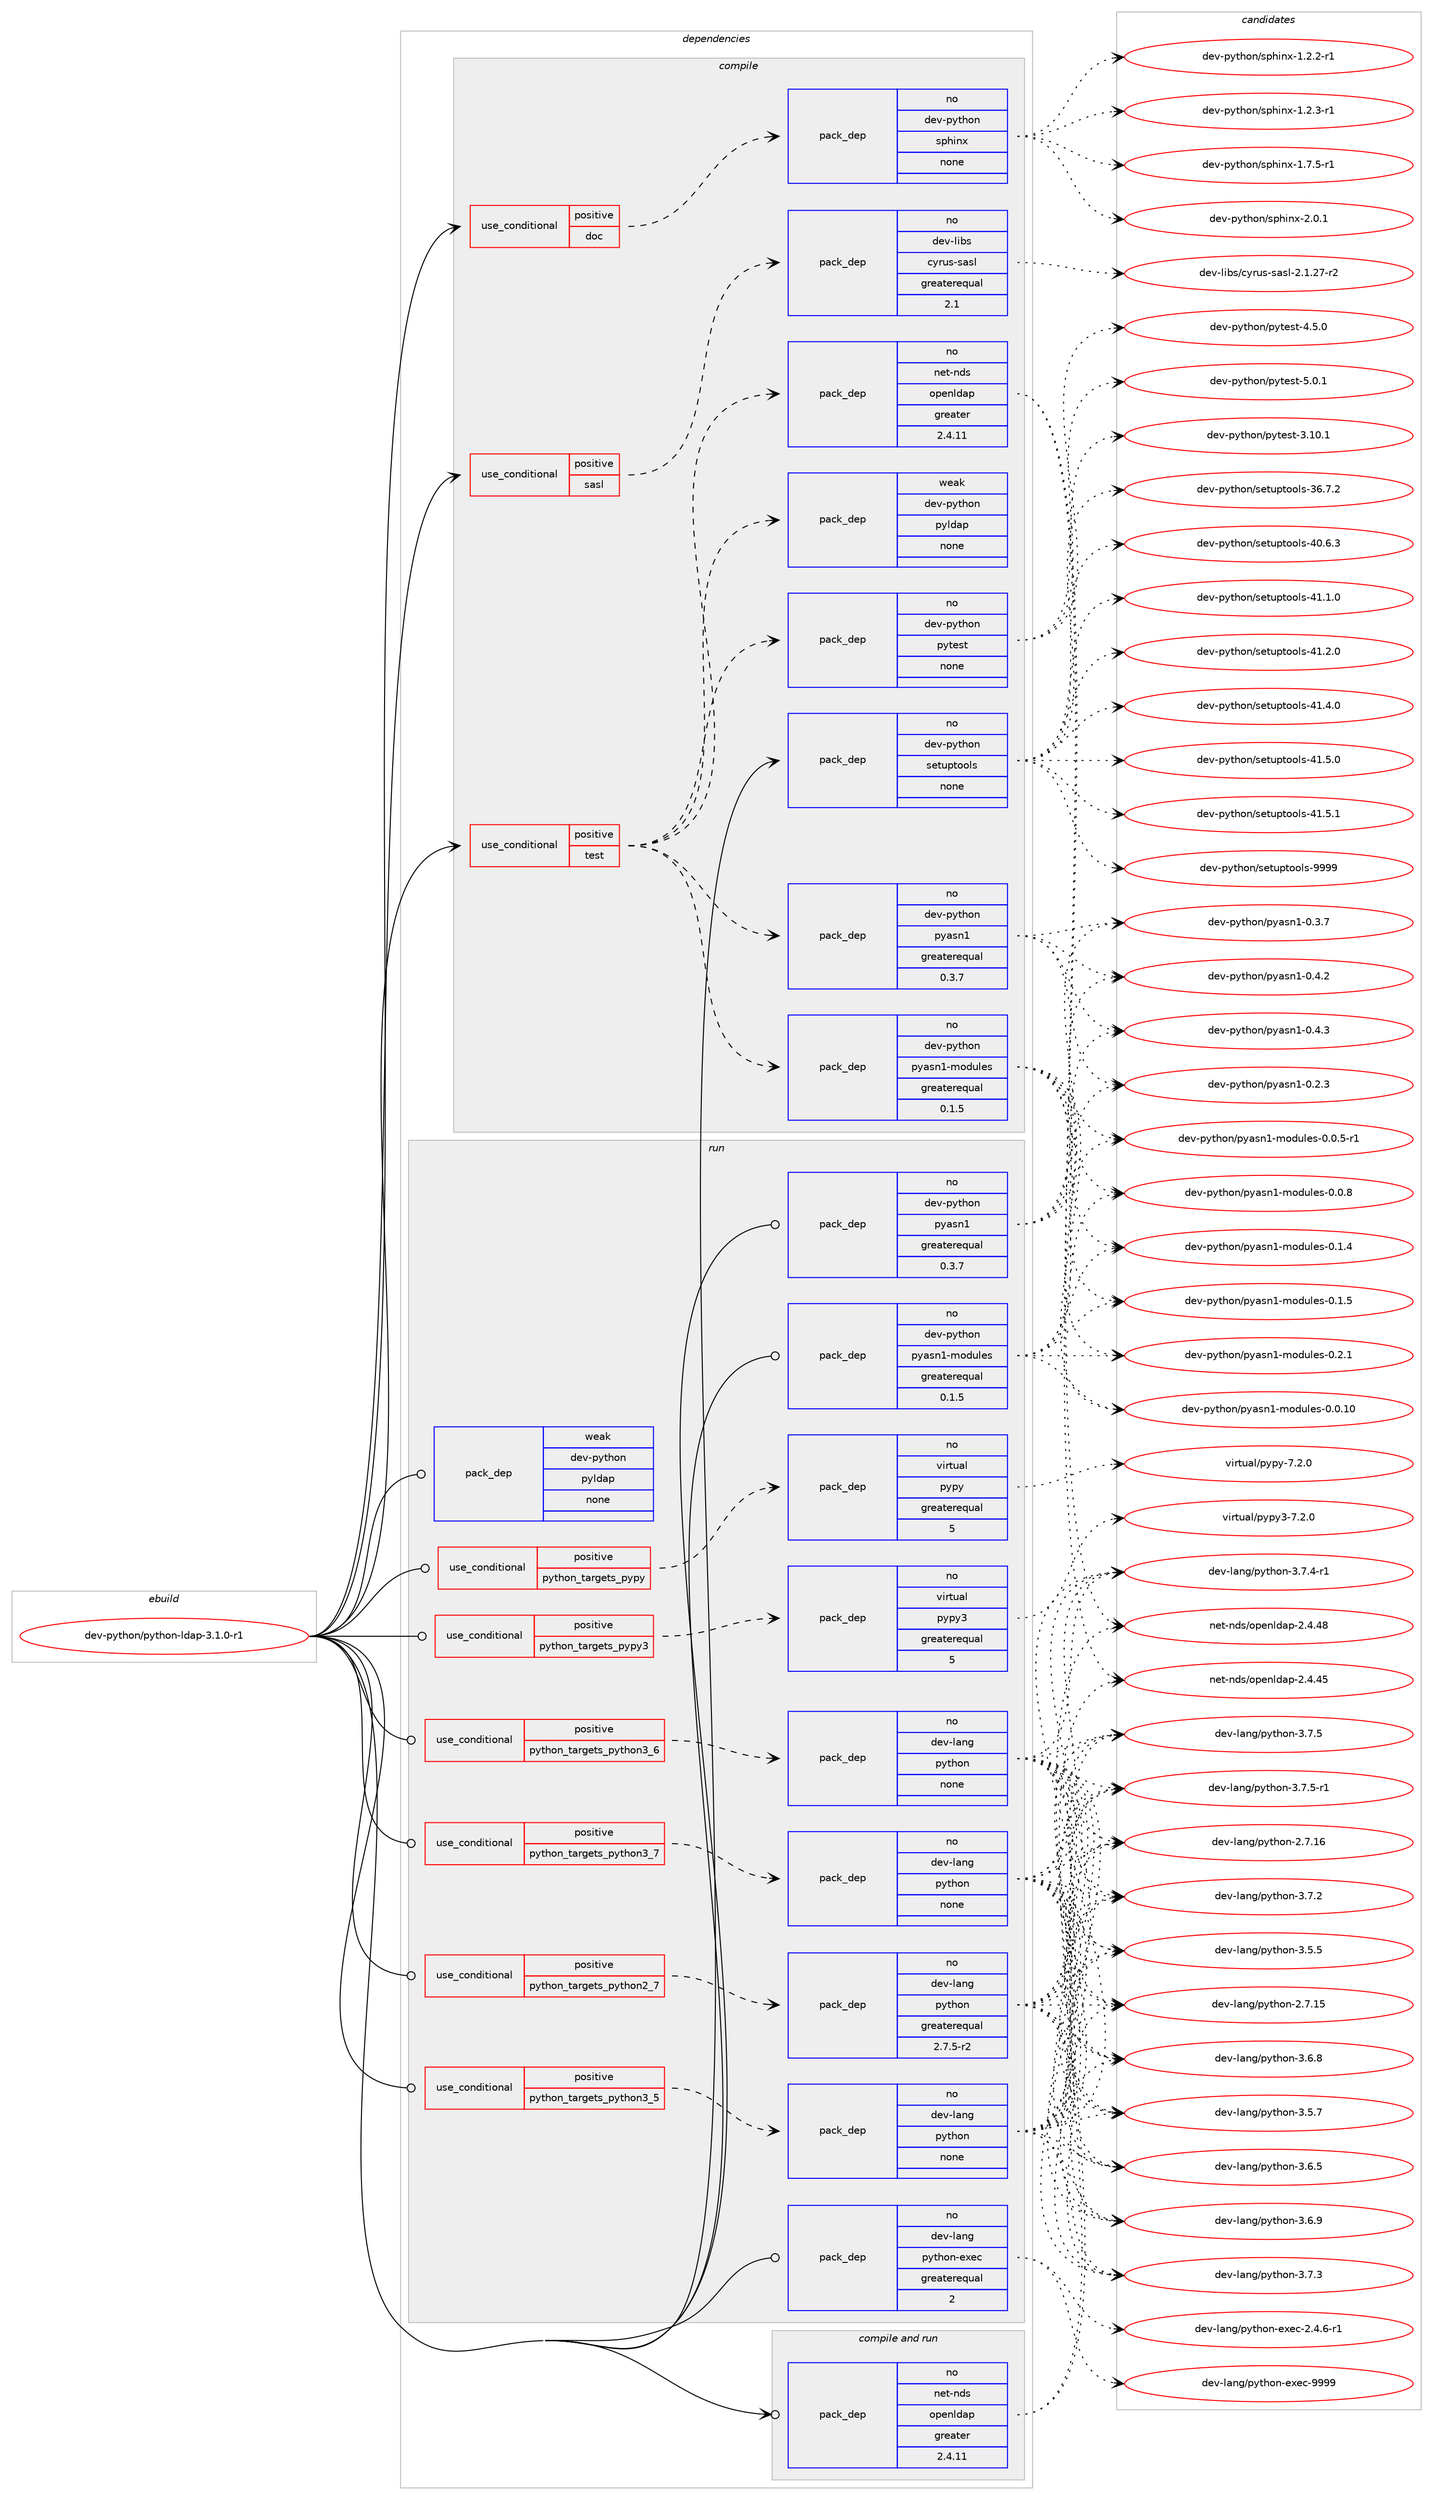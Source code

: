 digraph prolog {

# *************
# Graph options
# *************

newrank=true;
concentrate=true;
compound=true;
graph [rankdir=LR,fontname=Helvetica,fontsize=10,ranksep=1.5];#, ranksep=2.5, nodesep=0.2];
edge  [arrowhead=vee];
node  [fontname=Helvetica,fontsize=10];

# **********
# The ebuild
# **********

subgraph cluster_leftcol {
color=gray;
rank=same;
label=<<i>ebuild</i>>;
id [label="dev-python/python-ldap-3.1.0-r1", color=red, width=4, href="../dev-python/python-ldap-3.1.0-r1.svg"];
}

# ****************
# The dependencies
# ****************

subgraph cluster_midcol {
color=gray;
label=<<i>dependencies</i>>;
subgraph cluster_compile {
fillcolor="#eeeeee";
style=filled;
label=<<i>compile</i>>;
subgraph cond147633 {
dependency631637 [label=<<TABLE BORDER="0" CELLBORDER="1" CELLSPACING="0" CELLPADDING="4"><TR><TD ROWSPAN="3" CELLPADDING="10">use_conditional</TD></TR><TR><TD>positive</TD></TR><TR><TD>doc</TD></TR></TABLE>>, shape=none, color=red];
subgraph pack472133 {
dependency631638 [label=<<TABLE BORDER="0" CELLBORDER="1" CELLSPACING="0" CELLPADDING="4" WIDTH="220"><TR><TD ROWSPAN="6" CELLPADDING="30">pack_dep</TD></TR><TR><TD WIDTH="110">no</TD></TR><TR><TD>dev-python</TD></TR><TR><TD>sphinx</TD></TR><TR><TD>none</TD></TR><TR><TD></TD></TR></TABLE>>, shape=none, color=blue];
}
dependency631637:e -> dependency631638:w [weight=20,style="dashed",arrowhead="vee"];
}
id:e -> dependency631637:w [weight=20,style="solid",arrowhead="vee"];
subgraph cond147634 {
dependency631639 [label=<<TABLE BORDER="0" CELLBORDER="1" CELLSPACING="0" CELLPADDING="4"><TR><TD ROWSPAN="3" CELLPADDING="10">use_conditional</TD></TR><TR><TD>positive</TD></TR><TR><TD>sasl</TD></TR></TABLE>>, shape=none, color=red];
subgraph pack472134 {
dependency631640 [label=<<TABLE BORDER="0" CELLBORDER="1" CELLSPACING="0" CELLPADDING="4" WIDTH="220"><TR><TD ROWSPAN="6" CELLPADDING="30">pack_dep</TD></TR><TR><TD WIDTH="110">no</TD></TR><TR><TD>dev-libs</TD></TR><TR><TD>cyrus-sasl</TD></TR><TR><TD>greaterequal</TD></TR><TR><TD>2.1</TD></TR></TABLE>>, shape=none, color=blue];
}
dependency631639:e -> dependency631640:w [weight=20,style="dashed",arrowhead="vee"];
}
id:e -> dependency631639:w [weight=20,style="solid",arrowhead="vee"];
subgraph cond147635 {
dependency631641 [label=<<TABLE BORDER="0" CELLBORDER="1" CELLSPACING="0" CELLPADDING="4"><TR><TD ROWSPAN="3" CELLPADDING="10">use_conditional</TD></TR><TR><TD>positive</TD></TR><TR><TD>test</TD></TR></TABLE>>, shape=none, color=red];
subgraph pack472135 {
dependency631642 [label=<<TABLE BORDER="0" CELLBORDER="1" CELLSPACING="0" CELLPADDING="4" WIDTH="220"><TR><TD ROWSPAN="6" CELLPADDING="30">pack_dep</TD></TR><TR><TD WIDTH="110">weak</TD></TR><TR><TD>dev-python</TD></TR><TR><TD>pyldap</TD></TR><TR><TD>none</TD></TR><TR><TD></TD></TR></TABLE>>, shape=none, color=blue];
}
dependency631641:e -> dependency631642:w [weight=20,style="dashed",arrowhead="vee"];
subgraph pack472136 {
dependency631643 [label=<<TABLE BORDER="0" CELLBORDER="1" CELLSPACING="0" CELLPADDING="4" WIDTH="220"><TR><TD ROWSPAN="6" CELLPADDING="30">pack_dep</TD></TR><TR><TD WIDTH="110">no</TD></TR><TR><TD>dev-python</TD></TR><TR><TD>pyasn1</TD></TR><TR><TD>greaterequal</TD></TR><TR><TD>0.3.7</TD></TR></TABLE>>, shape=none, color=blue];
}
dependency631641:e -> dependency631643:w [weight=20,style="dashed",arrowhead="vee"];
subgraph pack472137 {
dependency631644 [label=<<TABLE BORDER="0" CELLBORDER="1" CELLSPACING="0" CELLPADDING="4" WIDTH="220"><TR><TD ROWSPAN="6" CELLPADDING="30">pack_dep</TD></TR><TR><TD WIDTH="110">no</TD></TR><TR><TD>dev-python</TD></TR><TR><TD>pyasn1-modules</TD></TR><TR><TD>greaterequal</TD></TR><TR><TD>0.1.5</TD></TR></TABLE>>, shape=none, color=blue];
}
dependency631641:e -> dependency631644:w [weight=20,style="dashed",arrowhead="vee"];
subgraph pack472138 {
dependency631645 [label=<<TABLE BORDER="0" CELLBORDER="1" CELLSPACING="0" CELLPADDING="4" WIDTH="220"><TR><TD ROWSPAN="6" CELLPADDING="30">pack_dep</TD></TR><TR><TD WIDTH="110">no</TD></TR><TR><TD>net-nds</TD></TR><TR><TD>openldap</TD></TR><TR><TD>greater</TD></TR><TR><TD>2.4.11</TD></TR></TABLE>>, shape=none, color=blue];
}
dependency631641:e -> dependency631645:w [weight=20,style="dashed",arrowhead="vee"];
subgraph pack472139 {
dependency631646 [label=<<TABLE BORDER="0" CELLBORDER="1" CELLSPACING="0" CELLPADDING="4" WIDTH="220"><TR><TD ROWSPAN="6" CELLPADDING="30">pack_dep</TD></TR><TR><TD WIDTH="110">no</TD></TR><TR><TD>dev-python</TD></TR><TR><TD>pytest</TD></TR><TR><TD>none</TD></TR><TR><TD></TD></TR></TABLE>>, shape=none, color=blue];
}
dependency631641:e -> dependency631646:w [weight=20,style="dashed",arrowhead="vee"];
}
id:e -> dependency631641:w [weight=20,style="solid",arrowhead="vee"];
subgraph pack472140 {
dependency631647 [label=<<TABLE BORDER="0" CELLBORDER="1" CELLSPACING="0" CELLPADDING="4" WIDTH="220"><TR><TD ROWSPAN="6" CELLPADDING="30">pack_dep</TD></TR><TR><TD WIDTH="110">no</TD></TR><TR><TD>dev-python</TD></TR><TR><TD>setuptools</TD></TR><TR><TD>none</TD></TR><TR><TD></TD></TR></TABLE>>, shape=none, color=blue];
}
id:e -> dependency631647:w [weight=20,style="solid",arrowhead="vee"];
}
subgraph cluster_compileandrun {
fillcolor="#eeeeee";
style=filled;
label=<<i>compile and run</i>>;
subgraph pack472141 {
dependency631648 [label=<<TABLE BORDER="0" CELLBORDER="1" CELLSPACING="0" CELLPADDING="4" WIDTH="220"><TR><TD ROWSPAN="6" CELLPADDING="30">pack_dep</TD></TR><TR><TD WIDTH="110">no</TD></TR><TR><TD>net-nds</TD></TR><TR><TD>openldap</TD></TR><TR><TD>greater</TD></TR><TR><TD>2.4.11</TD></TR></TABLE>>, shape=none, color=blue];
}
id:e -> dependency631648:w [weight=20,style="solid",arrowhead="odotvee"];
}
subgraph cluster_run {
fillcolor="#eeeeee";
style=filled;
label=<<i>run</i>>;
subgraph cond147636 {
dependency631649 [label=<<TABLE BORDER="0" CELLBORDER="1" CELLSPACING="0" CELLPADDING="4"><TR><TD ROWSPAN="3" CELLPADDING="10">use_conditional</TD></TR><TR><TD>positive</TD></TR><TR><TD>python_targets_pypy</TD></TR></TABLE>>, shape=none, color=red];
subgraph pack472142 {
dependency631650 [label=<<TABLE BORDER="0" CELLBORDER="1" CELLSPACING="0" CELLPADDING="4" WIDTH="220"><TR><TD ROWSPAN="6" CELLPADDING="30">pack_dep</TD></TR><TR><TD WIDTH="110">no</TD></TR><TR><TD>virtual</TD></TR><TR><TD>pypy</TD></TR><TR><TD>greaterequal</TD></TR><TR><TD>5</TD></TR></TABLE>>, shape=none, color=blue];
}
dependency631649:e -> dependency631650:w [weight=20,style="dashed",arrowhead="vee"];
}
id:e -> dependency631649:w [weight=20,style="solid",arrowhead="odot"];
subgraph cond147637 {
dependency631651 [label=<<TABLE BORDER="0" CELLBORDER="1" CELLSPACING="0" CELLPADDING="4"><TR><TD ROWSPAN="3" CELLPADDING="10">use_conditional</TD></TR><TR><TD>positive</TD></TR><TR><TD>python_targets_pypy3</TD></TR></TABLE>>, shape=none, color=red];
subgraph pack472143 {
dependency631652 [label=<<TABLE BORDER="0" CELLBORDER="1" CELLSPACING="0" CELLPADDING="4" WIDTH="220"><TR><TD ROWSPAN="6" CELLPADDING="30">pack_dep</TD></TR><TR><TD WIDTH="110">no</TD></TR><TR><TD>virtual</TD></TR><TR><TD>pypy3</TD></TR><TR><TD>greaterequal</TD></TR><TR><TD>5</TD></TR></TABLE>>, shape=none, color=blue];
}
dependency631651:e -> dependency631652:w [weight=20,style="dashed",arrowhead="vee"];
}
id:e -> dependency631651:w [weight=20,style="solid",arrowhead="odot"];
subgraph cond147638 {
dependency631653 [label=<<TABLE BORDER="0" CELLBORDER="1" CELLSPACING="0" CELLPADDING="4"><TR><TD ROWSPAN="3" CELLPADDING="10">use_conditional</TD></TR><TR><TD>positive</TD></TR><TR><TD>python_targets_python2_7</TD></TR></TABLE>>, shape=none, color=red];
subgraph pack472144 {
dependency631654 [label=<<TABLE BORDER="0" CELLBORDER="1" CELLSPACING="0" CELLPADDING="4" WIDTH="220"><TR><TD ROWSPAN="6" CELLPADDING="30">pack_dep</TD></TR><TR><TD WIDTH="110">no</TD></TR><TR><TD>dev-lang</TD></TR><TR><TD>python</TD></TR><TR><TD>greaterequal</TD></TR><TR><TD>2.7.5-r2</TD></TR></TABLE>>, shape=none, color=blue];
}
dependency631653:e -> dependency631654:w [weight=20,style="dashed",arrowhead="vee"];
}
id:e -> dependency631653:w [weight=20,style="solid",arrowhead="odot"];
subgraph cond147639 {
dependency631655 [label=<<TABLE BORDER="0" CELLBORDER="1" CELLSPACING="0" CELLPADDING="4"><TR><TD ROWSPAN="3" CELLPADDING="10">use_conditional</TD></TR><TR><TD>positive</TD></TR><TR><TD>python_targets_python3_5</TD></TR></TABLE>>, shape=none, color=red];
subgraph pack472145 {
dependency631656 [label=<<TABLE BORDER="0" CELLBORDER="1" CELLSPACING="0" CELLPADDING="4" WIDTH="220"><TR><TD ROWSPAN="6" CELLPADDING="30">pack_dep</TD></TR><TR><TD WIDTH="110">no</TD></TR><TR><TD>dev-lang</TD></TR><TR><TD>python</TD></TR><TR><TD>none</TD></TR><TR><TD></TD></TR></TABLE>>, shape=none, color=blue];
}
dependency631655:e -> dependency631656:w [weight=20,style="dashed",arrowhead="vee"];
}
id:e -> dependency631655:w [weight=20,style="solid",arrowhead="odot"];
subgraph cond147640 {
dependency631657 [label=<<TABLE BORDER="0" CELLBORDER="1" CELLSPACING="0" CELLPADDING="4"><TR><TD ROWSPAN="3" CELLPADDING="10">use_conditional</TD></TR><TR><TD>positive</TD></TR><TR><TD>python_targets_python3_6</TD></TR></TABLE>>, shape=none, color=red];
subgraph pack472146 {
dependency631658 [label=<<TABLE BORDER="0" CELLBORDER="1" CELLSPACING="0" CELLPADDING="4" WIDTH="220"><TR><TD ROWSPAN="6" CELLPADDING="30">pack_dep</TD></TR><TR><TD WIDTH="110">no</TD></TR><TR><TD>dev-lang</TD></TR><TR><TD>python</TD></TR><TR><TD>none</TD></TR><TR><TD></TD></TR></TABLE>>, shape=none, color=blue];
}
dependency631657:e -> dependency631658:w [weight=20,style="dashed",arrowhead="vee"];
}
id:e -> dependency631657:w [weight=20,style="solid",arrowhead="odot"];
subgraph cond147641 {
dependency631659 [label=<<TABLE BORDER="0" CELLBORDER="1" CELLSPACING="0" CELLPADDING="4"><TR><TD ROWSPAN="3" CELLPADDING="10">use_conditional</TD></TR><TR><TD>positive</TD></TR><TR><TD>python_targets_python3_7</TD></TR></TABLE>>, shape=none, color=red];
subgraph pack472147 {
dependency631660 [label=<<TABLE BORDER="0" CELLBORDER="1" CELLSPACING="0" CELLPADDING="4" WIDTH="220"><TR><TD ROWSPAN="6" CELLPADDING="30">pack_dep</TD></TR><TR><TD WIDTH="110">no</TD></TR><TR><TD>dev-lang</TD></TR><TR><TD>python</TD></TR><TR><TD>none</TD></TR><TR><TD></TD></TR></TABLE>>, shape=none, color=blue];
}
dependency631659:e -> dependency631660:w [weight=20,style="dashed",arrowhead="vee"];
}
id:e -> dependency631659:w [weight=20,style="solid",arrowhead="odot"];
subgraph pack472148 {
dependency631661 [label=<<TABLE BORDER="0" CELLBORDER="1" CELLSPACING="0" CELLPADDING="4" WIDTH="220"><TR><TD ROWSPAN="6" CELLPADDING="30">pack_dep</TD></TR><TR><TD WIDTH="110">no</TD></TR><TR><TD>dev-lang</TD></TR><TR><TD>python-exec</TD></TR><TR><TD>greaterequal</TD></TR><TR><TD>2</TD></TR></TABLE>>, shape=none, color=blue];
}
id:e -> dependency631661:w [weight=20,style="solid",arrowhead="odot"];
subgraph pack472149 {
dependency631662 [label=<<TABLE BORDER="0" CELLBORDER="1" CELLSPACING="0" CELLPADDING="4" WIDTH="220"><TR><TD ROWSPAN="6" CELLPADDING="30">pack_dep</TD></TR><TR><TD WIDTH="110">no</TD></TR><TR><TD>dev-python</TD></TR><TR><TD>pyasn1</TD></TR><TR><TD>greaterequal</TD></TR><TR><TD>0.3.7</TD></TR></TABLE>>, shape=none, color=blue];
}
id:e -> dependency631662:w [weight=20,style="solid",arrowhead="odot"];
subgraph pack472150 {
dependency631663 [label=<<TABLE BORDER="0" CELLBORDER="1" CELLSPACING="0" CELLPADDING="4" WIDTH="220"><TR><TD ROWSPAN="6" CELLPADDING="30">pack_dep</TD></TR><TR><TD WIDTH="110">no</TD></TR><TR><TD>dev-python</TD></TR><TR><TD>pyasn1-modules</TD></TR><TR><TD>greaterequal</TD></TR><TR><TD>0.1.5</TD></TR></TABLE>>, shape=none, color=blue];
}
id:e -> dependency631663:w [weight=20,style="solid",arrowhead="odot"];
subgraph pack472151 {
dependency631664 [label=<<TABLE BORDER="0" CELLBORDER="1" CELLSPACING="0" CELLPADDING="4" WIDTH="220"><TR><TD ROWSPAN="6" CELLPADDING="30">pack_dep</TD></TR><TR><TD WIDTH="110">weak</TD></TR><TR><TD>dev-python</TD></TR><TR><TD>pyldap</TD></TR><TR><TD>none</TD></TR><TR><TD></TD></TR></TABLE>>, shape=none, color=blue];
}
id:e -> dependency631664:w [weight=20,style="solid",arrowhead="odot"];
}
}

# **************
# The candidates
# **************

subgraph cluster_choices {
rank=same;
color=gray;
label=<<i>candidates</i>>;

subgraph choice472133 {
color=black;
nodesep=1;
choice10010111845112121116104111110471151121041051101204549465046504511449 [label="dev-python/sphinx-1.2.2-r1", color=red, width=4,href="../dev-python/sphinx-1.2.2-r1.svg"];
choice10010111845112121116104111110471151121041051101204549465046514511449 [label="dev-python/sphinx-1.2.3-r1", color=red, width=4,href="../dev-python/sphinx-1.2.3-r1.svg"];
choice10010111845112121116104111110471151121041051101204549465546534511449 [label="dev-python/sphinx-1.7.5-r1", color=red, width=4,href="../dev-python/sphinx-1.7.5-r1.svg"];
choice1001011184511212111610411111047115112104105110120455046484649 [label="dev-python/sphinx-2.0.1", color=red, width=4,href="../dev-python/sphinx-2.0.1.svg"];
dependency631638:e -> choice10010111845112121116104111110471151121041051101204549465046504511449:w [style=dotted,weight="100"];
dependency631638:e -> choice10010111845112121116104111110471151121041051101204549465046514511449:w [style=dotted,weight="100"];
dependency631638:e -> choice10010111845112121116104111110471151121041051101204549465546534511449:w [style=dotted,weight="100"];
dependency631638:e -> choice1001011184511212111610411111047115112104105110120455046484649:w [style=dotted,weight="100"];
}
subgraph choice472134 {
color=black;
nodesep=1;
choice100101118451081059811547991211141171154511597115108455046494650554511450 [label="dev-libs/cyrus-sasl-2.1.27-r2", color=red, width=4,href="../dev-libs/cyrus-sasl-2.1.27-r2.svg"];
dependency631640:e -> choice100101118451081059811547991211141171154511597115108455046494650554511450:w [style=dotted,weight="100"];
}
subgraph choice472135 {
color=black;
nodesep=1;
}
subgraph choice472136 {
color=black;
nodesep=1;
choice10010111845112121116104111110471121219711511049454846504651 [label="dev-python/pyasn1-0.2.3", color=red, width=4,href="../dev-python/pyasn1-0.2.3.svg"];
choice10010111845112121116104111110471121219711511049454846514655 [label="dev-python/pyasn1-0.3.7", color=red, width=4,href="../dev-python/pyasn1-0.3.7.svg"];
choice10010111845112121116104111110471121219711511049454846524650 [label="dev-python/pyasn1-0.4.2", color=red, width=4,href="../dev-python/pyasn1-0.4.2.svg"];
choice10010111845112121116104111110471121219711511049454846524651 [label="dev-python/pyasn1-0.4.3", color=red, width=4,href="../dev-python/pyasn1-0.4.3.svg"];
dependency631643:e -> choice10010111845112121116104111110471121219711511049454846504651:w [style=dotted,weight="100"];
dependency631643:e -> choice10010111845112121116104111110471121219711511049454846514655:w [style=dotted,weight="100"];
dependency631643:e -> choice10010111845112121116104111110471121219711511049454846524650:w [style=dotted,weight="100"];
dependency631643:e -> choice10010111845112121116104111110471121219711511049454846524651:w [style=dotted,weight="100"];
}
subgraph choice472137 {
color=black;
nodesep=1;
choice100101118451121211161041111104711212197115110494510911110011710810111545484648464948 [label="dev-python/pyasn1-modules-0.0.10", color=red, width=4,href="../dev-python/pyasn1-modules-0.0.10.svg"];
choice10010111845112121116104111110471121219711511049451091111001171081011154548464846534511449 [label="dev-python/pyasn1-modules-0.0.5-r1", color=red, width=4,href="../dev-python/pyasn1-modules-0.0.5-r1.svg"];
choice1001011184511212111610411111047112121971151104945109111100117108101115454846484656 [label="dev-python/pyasn1-modules-0.0.8", color=red, width=4,href="../dev-python/pyasn1-modules-0.0.8.svg"];
choice1001011184511212111610411111047112121971151104945109111100117108101115454846494652 [label="dev-python/pyasn1-modules-0.1.4", color=red, width=4,href="../dev-python/pyasn1-modules-0.1.4.svg"];
choice1001011184511212111610411111047112121971151104945109111100117108101115454846494653 [label="dev-python/pyasn1-modules-0.1.5", color=red, width=4,href="../dev-python/pyasn1-modules-0.1.5.svg"];
choice1001011184511212111610411111047112121971151104945109111100117108101115454846504649 [label="dev-python/pyasn1-modules-0.2.1", color=red, width=4,href="../dev-python/pyasn1-modules-0.2.1.svg"];
dependency631644:e -> choice100101118451121211161041111104711212197115110494510911110011710810111545484648464948:w [style=dotted,weight="100"];
dependency631644:e -> choice10010111845112121116104111110471121219711511049451091111001171081011154548464846534511449:w [style=dotted,weight="100"];
dependency631644:e -> choice1001011184511212111610411111047112121971151104945109111100117108101115454846484656:w [style=dotted,weight="100"];
dependency631644:e -> choice1001011184511212111610411111047112121971151104945109111100117108101115454846494652:w [style=dotted,weight="100"];
dependency631644:e -> choice1001011184511212111610411111047112121971151104945109111100117108101115454846494653:w [style=dotted,weight="100"];
dependency631644:e -> choice1001011184511212111610411111047112121971151104945109111100117108101115454846504649:w [style=dotted,weight="100"];
}
subgraph choice472138 {
color=black;
nodesep=1;
choice11010111645110100115471111121011101081009711245504652465253 [label="net-nds/openldap-2.4.45", color=red, width=4,href="../net-nds/openldap-2.4.45.svg"];
choice11010111645110100115471111121011101081009711245504652465256 [label="net-nds/openldap-2.4.48", color=red, width=4,href="../net-nds/openldap-2.4.48.svg"];
dependency631645:e -> choice11010111645110100115471111121011101081009711245504652465253:w [style=dotted,weight="100"];
dependency631645:e -> choice11010111645110100115471111121011101081009711245504652465256:w [style=dotted,weight="100"];
}
subgraph choice472139 {
color=black;
nodesep=1;
choice100101118451121211161041111104711212111610111511645514649484649 [label="dev-python/pytest-3.10.1", color=red, width=4,href="../dev-python/pytest-3.10.1.svg"];
choice1001011184511212111610411111047112121116101115116455246534648 [label="dev-python/pytest-4.5.0", color=red, width=4,href="../dev-python/pytest-4.5.0.svg"];
choice1001011184511212111610411111047112121116101115116455346484649 [label="dev-python/pytest-5.0.1", color=red, width=4,href="../dev-python/pytest-5.0.1.svg"];
dependency631646:e -> choice100101118451121211161041111104711212111610111511645514649484649:w [style=dotted,weight="100"];
dependency631646:e -> choice1001011184511212111610411111047112121116101115116455246534648:w [style=dotted,weight="100"];
dependency631646:e -> choice1001011184511212111610411111047112121116101115116455346484649:w [style=dotted,weight="100"];
}
subgraph choice472140 {
color=black;
nodesep=1;
choice100101118451121211161041111104711510111611711211611111110811545515446554650 [label="dev-python/setuptools-36.7.2", color=red, width=4,href="../dev-python/setuptools-36.7.2.svg"];
choice100101118451121211161041111104711510111611711211611111110811545524846544651 [label="dev-python/setuptools-40.6.3", color=red, width=4,href="../dev-python/setuptools-40.6.3.svg"];
choice100101118451121211161041111104711510111611711211611111110811545524946494648 [label="dev-python/setuptools-41.1.0", color=red, width=4,href="../dev-python/setuptools-41.1.0.svg"];
choice100101118451121211161041111104711510111611711211611111110811545524946504648 [label="dev-python/setuptools-41.2.0", color=red, width=4,href="../dev-python/setuptools-41.2.0.svg"];
choice100101118451121211161041111104711510111611711211611111110811545524946524648 [label="dev-python/setuptools-41.4.0", color=red, width=4,href="../dev-python/setuptools-41.4.0.svg"];
choice100101118451121211161041111104711510111611711211611111110811545524946534648 [label="dev-python/setuptools-41.5.0", color=red, width=4,href="../dev-python/setuptools-41.5.0.svg"];
choice100101118451121211161041111104711510111611711211611111110811545524946534649 [label="dev-python/setuptools-41.5.1", color=red, width=4,href="../dev-python/setuptools-41.5.1.svg"];
choice10010111845112121116104111110471151011161171121161111111081154557575757 [label="dev-python/setuptools-9999", color=red, width=4,href="../dev-python/setuptools-9999.svg"];
dependency631647:e -> choice100101118451121211161041111104711510111611711211611111110811545515446554650:w [style=dotted,weight="100"];
dependency631647:e -> choice100101118451121211161041111104711510111611711211611111110811545524846544651:w [style=dotted,weight="100"];
dependency631647:e -> choice100101118451121211161041111104711510111611711211611111110811545524946494648:w [style=dotted,weight="100"];
dependency631647:e -> choice100101118451121211161041111104711510111611711211611111110811545524946504648:w [style=dotted,weight="100"];
dependency631647:e -> choice100101118451121211161041111104711510111611711211611111110811545524946524648:w [style=dotted,weight="100"];
dependency631647:e -> choice100101118451121211161041111104711510111611711211611111110811545524946534648:w [style=dotted,weight="100"];
dependency631647:e -> choice100101118451121211161041111104711510111611711211611111110811545524946534649:w [style=dotted,weight="100"];
dependency631647:e -> choice10010111845112121116104111110471151011161171121161111111081154557575757:w [style=dotted,weight="100"];
}
subgraph choice472141 {
color=black;
nodesep=1;
choice11010111645110100115471111121011101081009711245504652465253 [label="net-nds/openldap-2.4.45", color=red, width=4,href="../net-nds/openldap-2.4.45.svg"];
choice11010111645110100115471111121011101081009711245504652465256 [label="net-nds/openldap-2.4.48", color=red, width=4,href="../net-nds/openldap-2.4.48.svg"];
dependency631648:e -> choice11010111645110100115471111121011101081009711245504652465253:w [style=dotted,weight="100"];
dependency631648:e -> choice11010111645110100115471111121011101081009711245504652465256:w [style=dotted,weight="100"];
}
subgraph choice472142 {
color=black;
nodesep=1;
choice1181051141161179710847112121112121455546504648 [label="virtual/pypy-7.2.0", color=red, width=4,href="../virtual/pypy-7.2.0.svg"];
dependency631650:e -> choice1181051141161179710847112121112121455546504648:w [style=dotted,weight="100"];
}
subgraph choice472143 {
color=black;
nodesep=1;
choice118105114116117971084711212111212151455546504648 [label="virtual/pypy3-7.2.0", color=red, width=4,href="../virtual/pypy3-7.2.0.svg"];
dependency631652:e -> choice118105114116117971084711212111212151455546504648:w [style=dotted,weight="100"];
}
subgraph choice472144 {
color=black;
nodesep=1;
choice10010111845108971101034711212111610411111045504655464953 [label="dev-lang/python-2.7.15", color=red, width=4,href="../dev-lang/python-2.7.15.svg"];
choice10010111845108971101034711212111610411111045504655464954 [label="dev-lang/python-2.7.16", color=red, width=4,href="../dev-lang/python-2.7.16.svg"];
choice100101118451089711010347112121116104111110455146534653 [label="dev-lang/python-3.5.5", color=red, width=4,href="../dev-lang/python-3.5.5.svg"];
choice100101118451089711010347112121116104111110455146534655 [label="dev-lang/python-3.5.7", color=red, width=4,href="../dev-lang/python-3.5.7.svg"];
choice100101118451089711010347112121116104111110455146544653 [label="dev-lang/python-3.6.5", color=red, width=4,href="../dev-lang/python-3.6.5.svg"];
choice100101118451089711010347112121116104111110455146544656 [label="dev-lang/python-3.6.8", color=red, width=4,href="../dev-lang/python-3.6.8.svg"];
choice100101118451089711010347112121116104111110455146544657 [label="dev-lang/python-3.6.9", color=red, width=4,href="../dev-lang/python-3.6.9.svg"];
choice100101118451089711010347112121116104111110455146554650 [label="dev-lang/python-3.7.2", color=red, width=4,href="../dev-lang/python-3.7.2.svg"];
choice100101118451089711010347112121116104111110455146554651 [label="dev-lang/python-3.7.3", color=red, width=4,href="../dev-lang/python-3.7.3.svg"];
choice1001011184510897110103471121211161041111104551465546524511449 [label="dev-lang/python-3.7.4-r1", color=red, width=4,href="../dev-lang/python-3.7.4-r1.svg"];
choice100101118451089711010347112121116104111110455146554653 [label="dev-lang/python-3.7.5", color=red, width=4,href="../dev-lang/python-3.7.5.svg"];
choice1001011184510897110103471121211161041111104551465546534511449 [label="dev-lang/python-3.7.5-r1", color=red, width=4,href="../dev-lang/python-3.7.5-r1.svg"];
dependency631654:e -> choice10010111845108971101034711212111610411111045504655464953:w [style=dotted,weight="100"];
dependency631654:e -> choice10010111845108971101034711212111610411111045504655464954:w [style=dotted,weight="100"];
dependency631654:e -> choice100101118451089711010347112121116104111110455146534653:w [style=dotted,weight="100"];
dependency631654:e -> choice100101118451089711010347112121116104111110455146534655:w [style=dotted,weight="100"];
dependency631654:e -> choice100101118451089711010347112121116104111110455146544653:w [style=dotted,weight="100"];
dependency631654:e -> choice100101118451089711010347112121116104111110455146544656:w [style=dotted,weight="100"];
dependency631654:e -> choice100101118451089711010347112121116104111110455146544657:w [style=dotted,weight="100"];
dependency631654:e -> choice100101118451089711010347112121116104111110455146554650:w [style=dotted,weight="100"];
dependency631654:e -> choice100101118451089711010347112121116104111110455146554651:w [style=dotted,weight="100"];
dependency631654:e -> choice1001011184510897110103471121211161041111104551465546524511449:w [style=dotted,weight="100"];
dependency631654:e -> choice100101118451089711010347112121116104111110455146554653:w [style=dotted,weight="100"];
dependency631654:e -> choice1001011184510897110103471121211161041111104551465546534511449:w [style=dotted,weight="100"];
}
subgraph choice472145 {
color=black;
nodesep=1;
choice10010111845108971101034711212111610411111045504655464953 [label="dev-lang/python-2.7.15", color=red, width=4,href="../dev-lang/python-2.7.15.svg"];
choice10010111845108971101034711212111610411111045504655464954 [label="dev-lang/python-2.7.16", color=red, width=4,href="../dev-lang/python-2.7.16.svg"];
choice100101118451089711010347112121116104111110455146534653 [label="dev-lang/python-3.5.5", color=red, width=4,href="../dev-lang/python-3.5.5.svg"];
choice100101118451089711010347112121116104111110455146534655 [label="dev-lang/python-3.5.7", color=red, width=4,href="../dev-lang/python-3.5.7.svg"];
choice100101118451089711010347112121116104111110455146544653 [label="dev-lang/python-3.6.5", color=red, width=4,href="../dev-lang/python-3.6.5.svg"];
choice100101118451089711010347112121116104111110455146544656 [label="dev-lang/python-3.6.8", color=red, width=4,href="../dev-lang/python-3.6.8.svg"];
choice100101118451089711010347112121116104111110455146544657 [label="dev-lang/python-3.6.9", color=red, width=4,href="../dev-lang/python-3.6.9.svg"];
choice100101118451089711010347112121116104111110455146554650 [label="dev-lang/python-3.7.2", color=red, width=4,href="../dev-lang/python-3.7.2.svg"];
choice100101118451089711010347112121116104111110455146554651 [label="dev-lang/python-3.7.3", color=red, width=4,href="../dev-lang/python-3.7.3.svg"];
choice1001011184510897110103471121211161041111104551465546524511449 [label="dev-lang/python-3.7.4-r1", color=red, width=4,href="../dev-lang/python-3.7.4-r1.svg"];
choice100101118451089711010347112121116104111110455146554653 [label="dev-lang/python-3.7.5", color=red, width=4,href="../dev-lang/python-3.7.5.svg"];
choice1001011184510897110103471121211161041111104551465546534511449 [label="dev-lang/python-3.7.5-r1", color=red, width=4,href="../dev-lang/python-3.7.5-r1.svg"];
dependency631656:e -> choice10010111845108971101034711212111610411111045504655464953:w [style=dotted,weight="100"];
dependency631656:e -> choice10010111845108971101034711212111610411111045504655464954:w [style=dotted,weight="100"];
dependency631656:e -> choice100101118451089711010347112121116104111110455146534653:w [style=dotted,weight="100"];
dependency631656:e -> choice100101118451089711010347112121116104111110455146534655:w [style=dotted,weight="100"];
dependency631656:e -> choice100101118451089711010347112121116104111110455146544653:w [style=dotted,weight="100"];
dependency631656:e -> choice100101118451089711010347112121116104111110455146544656:w [style=dotted,weight="100"];
dependency631656:e -> choice100101118451089711010347112121116104111110455146544657:w [style=dotted,weight="100"];
dependency631656:e -> choice100101118451089711010347112121116104111110455146554650:w [style=dotted,weight="100"];
dependency631656:e -> choice100101118451089711010347112121116104111110455146554651:w [style=dotted,weight="100"];
dependency631656:e -> choice1001011184510897110103471121211161041111104551465546524511449:w [style=dotted,weight="100"];
dependency631656:e -> choice100101118451089711010347112121116104111110455146554653:w [style=dotted,weight="100"];
dependency631656:e -> choice1001011184510897110103471121211161041111104551465546534511449:w [style=dotted,weight="100"];
}
subgraph choice472146 {
color=black;
nodesep=1;
choice10010111845108971101034711212111610411111045504655464953 [label="dev-lang/python-2.7.15", color=red, width=4,href="../dev-lang/python-2.7.15.svg"];
choice10010111845108971101034711212111610411111045504655464954 [label="dev-lang/python-2.7.16", color=red, width=4,href="../dev-lang/python-2.7.16.svg"];
choice100101118451089711010347112121116104111110455146534653 [label="dev-lang/python-3.5.5", color=red, width=4,href="../dev-lang/python-3.5.5.svg"];
choice100101118451089711010347112121116104111110455146534655 [label="dev-lang/python-3.5.7", color=red, width=4,href="../dev-lang/python-3.5.7.svg"];
choice100101118451089711010347112121116104111110455146544653 [label="dev-lang/python-3.6.5", color=red, width=4,href="../dev-lang/python-3.6.5.svg"];
choice100101118451089711010347112121116104111110455146544656 [label="dev-lang/python-3.6.8", color=red, width=4,href="../dev-lang/python-3.6.8.svg"];
choice100101118451089711010347112121116104111110455146544657 [label="dev-lang/python-3.6.9", color=red, width=4,href="../dev-lang/python-3.6.9.svg"];
choice100101118451089711010347112121116104111110455146554650 [label="dev-lang/python-3.7.2", color=red, width=4,href="../dev-lang/python-3.7.2.svg"];
choice100101118451089711010347112121116104111110455146554651 [label="dev-lang/python-3.7.3", color=red, width=4,href="../dev-lang/python-3.7.3.svg"];
choice1001011184510897110103471121211161041111104551465546524511449 [label="dev-lang/python-3.7.4-r1", color=red, width=4,href="../dev-lang/python-3.7.4-r1.svg"];
choice100101118451089711010347112121116104111110455146554653 [label="dev-lang/python-3.7.5", color=red, width=4,href="../dev-lang/python-3.7.5.svg"];
choice1001011184510897110103471121211161041111104551465546534511449 [label="dev-lang/python-3.7.5-r1", color=red, width=4,href="../dev-lang/python-3.7.5-r1.svg"];
dependency631658:e -> choice10010111845108971101034711212111610411111045504655464953:w [style=dotted,weight="100"];
dependency631658:e -> choice10010111845108971101034711212111610411111045504655464954:w [style=dotted,weight="100"];
dependency631658:e -> choice100101118451089711010347112121116104111110455146534653:w [style=dotted,weight="100"];
dependency631658:e -> choice100101118451089711010347112121116104111110455146534655:w [style=dotted,weight="100"];
dependency631658:e -> choice100101118451089711010347112121116104111110455146544653:w [style=dotted,weight="100"];
dependency631658:e -> choice100101118451089711010347112121116104111110455146544656:w [style=dotted,weight="100"];
dependency631658:e -> choice100101118451089711010347112121116104111110455146544657:w [style=dotted,weight="100"];
dependency631658:e -> choice100101118451089711010347112121116104111110455146554650:w [style=dotted,weight="100"];
dependency631658:e -> choice100101118451089711010347112121116104111110455146554651:w [style=dotted,weight="100"];
dependency631658:e -> choice1001011184510897110103471121211161041111104551465546524511449:w [style=dotted,weight="100"];
dependency631658:e -> choice100101118451089711010347112121116104111110455146554653:w [style=dotted,weight="100"];
dependency631658:e -> choice1001011184510897110103471121211161041111104551465546534511449:w [style=dotted,weight="100"];
}
subgraph choice472147 {
color=black;
nodesep=1;
choice10010111845108971101034711212111610411111045504655464953 [label="dev-lang/python-2.7.15", color=red, width=4,href="../dev-lang/python-2.7.15.svg"];
choice10010111845108971101034711212111610411111045504655464954 [label="dev-lang/python-2.7.16", color=red, width=4,href="../dev-lang/python-2.7.16.svg"];
choice100101118451089711010347112121116104111110455146534653 [label="dev-lang/python-3.5.5", color=red, width=4,href="../dev-lang/python-3.5.5.svg"];
choice100101118451089711010347112121116104111110455146534655 [label="dev-lang/python-3.5.7", color=red, width=4,href="../dev-lang/python-3.5.7.svg"];
choice100101118451089711010347112121116104111110455146544653 [label="dev-lang/python-3.6.5", color=red, width=4,href="../dev-lang/python-3.6.5.svg"];
choice100101118451089711010347112121116104111110455146544656 [label="dev-lang/python-3.6.8", color=red, width=4,href="../dev-lang/python-3.6.8.svg"];
choice100101118451089711010347112121116104111110455146544657 [label="dev-lang/python-3.6.9", color=red, width=4,href="../dev-lang/python-3.6.9.svg"];
choice100101118451089711010347112121116104111110455146554650 [label="dev-lang/python-3.7.2", color=red, width=4,href="../dev-lang/python-3.7.2.svg"];
choice100101118451089711010347112121116104111110455146554651 [label="dev-lang/python-3.7.3", color=red, width=4,href="../dev-lang/python-3.7.3.svg"];
choice1001011184510897110103471121211161041111104551465546524511449 [label="dev-lang/python-3.7.4-r1", color=red, width=4,href="../dev-lang/python-3.7.4-r1.svg"];
choice100101118451089711010347112121116104111110455146554653 [label="dev-lang/python-3.7.5", color=red, width=4,href="../dev-lang/python-3.7.5.svg"];
choice1001011184510897110103471121211161041111104551465546534511449 [label="dev-lang/python-3.7.5-r1", color=red, width=4,href="../dev-lang/python-3.7.5-r1.svg"];
dependency631660:e -> choice10010111845108971101034711212111610411111045504655464953:w [style=dotted,weight="100"];
dependency631660:e -> choice10010111845108971101034711212111610411111045504655464954:w [style=dotted,weight="100"];
dependency631660:e -> choice100101118451089711010347112121116104111110455146534653:w [style=dotted,weight="100"];
dependency631660:e -> choice100101118451089711010347112121116104111110455146534655:w [style=dotted,weight="100"];
dependency631660:e -> choice100101118451089711010347112121116104111110455146544653:w [style=dotted,weight="100"];
dependency631660:e -> choice100101118451089711010347112121116104111110455146544656:w [style=dotted,weight="100"];
dependency631660:e -> choice100101118451089711010347112121116104111110455146544657:w [style=dotted,weight="100"];
dependency631660:e -> choice100101118451089711010347112121116104111110455146554650:w [style=dotted,weight="100"];
dependency631660:e -> choice100101118451089711010347112121116104111110455146554651:w [style=dotted,weight="100"];
dependency631660:e -> choice1001011184510897110103471121211161041111104551465546524511449:w [style=dotted,weight="100"];
dependency631660:e -> choice100101118451089711010347112121116104111110455146554653:w [style=dotted,weight="100"];
dependency631660:e -> choice1001011184510897110103471121211161041111104551465546534511449:w [style=dotted,weight="100"];
}
subgraph choice472148 {
color=black;
nodesep=1;
choice10010111845108971101034711212111610411111045101120101994550465246544511449 [label="dev-lang/python-exec-2.4.6-r1", color=red, width=4,href="../dev-lang/python-exec-2.4.6-r1.svg"];
choice10010111845108971101034711212111610411111045101120101994557575757 [label="dev-lang/python-exec-9999", color=red, width=4,href="../dev-lang/python-exec-9999.svg"];
dependency631661:e -> choice10010111845108971101034711212111610411111045101120101994550465246544511449:w [style=dotted,weight="100"];
dependency631661:e -> choice10010111845108971101034711212111610411111045101120101994557575757:w [style=dotted,weight="100"];
}
subgraph choice472149 {
color=black;
nodesep=1;
choice10010111845112121116104111110471121219711511049454846504651 [label="dev-python/pyasn1-0.2.3", color=red, width=4,href="../dev-python/pyasn1-0.2.3.svg"];
choice10010111845112121116104111110471121219711511049454846514655 [label="dev-python/pyasn1-0.3.7", color=red, width=4,href="../dev-python/pyasn1-0.3.7.svg"];
choice10010111845112121116104111110471121219711511049454846524650 [label="dev-python/pyasn1-0.4.2", color=red, width=4,href="../dev-python/pyasn1-0.4.2.svg"];
choice10010111845112121116104111110471121219711511049454846524651 [label="dev-python/pyasn1-0.4.3", color=red, width=4,href="../dev-python/pyasn1-0.4.3.svg"];
dependency631662:e -> choice10010111845112121116104111110471121219711511049454846504651:w [style=dotted,weight="100"];
dependency631662:e -> choice10010111845112121116104111110471121219711511049454846514655:w [style=dotted,weight="100"];
dependency631662:e -> choice10010111845112121116104111110471121219711511049454846524650:w [style=dotted,weight="100"];
dependency631662:e -> choice10010111845112121116104111110471121219711511049454846524651:w [style=dotted,weight="100"];
}
subgraph choice472150 {
color=black;
nodesep=1;
choice100101118451121211161041111104711212197115110494510911110011710810111545484648464948 [label="dev-python/pyasn1-modules-0.0.10", color=red, width=4,href="../dev-python/pyasn1-modules-0.0.10.svg"];
choice10010111845112121116104111110471121219711511049451091111001171081011154548464846534511449 [label="dev-python/pyasn1-modules-0.0.5-r1", color=red, width=4,href="../dev-python/pyasn1-modules-0.0.5-r1.svg"];
choice1001011184511212111610411111047112121971151104945109111100117108101115454846484656 [label="dev-python/pyasn1-modules-0.0.8", color=red, width=4,href="../dev-python/pyasn1-modules-0.0.8.svg"];
choice1001011184511212111610411111047112121971151104945109111100117108101115454846494652 [label="dev-python/pyasn1-modules-0.1.4", color=red, width=4,href="../dev-python/pyasn1-modules-0.1.4.svg"];
choice1001011184511212111610411111047112121971151104945109111100117108101115454846494653 [label="dev-python/pyasn1-modules-0.1.5", color=red, width=4,href="../dev-python/pyasn1-modules-0.1.5.svg"];
choice1001011184511212111610411111047112121971151104945109111100117108101115454846504649 [label="dev-python/pyasn1-modules-0.2.1", color=red, width=4,href="../dev-python/pyasn1-modules-0.2.1.svg"];
dependency631663:e -> choice100101118451121211161041111104711212197115110494510911110011710810111545484648464948:w [style=dotted,weight="100"];
dependency631663:e -> choice10010111845112121116104111110471121219711511049451091111001171081011154548464846534511449:w [style=dotted,weight="100"];
dependency631663:e -> choice1001011184511212111610411111047112121971151104945109111100117108101115454846484656:w [style=dotted,weight="100"];
dependency631663:e -> choice1001011184511212111610411111047112121971151104945109111100117108101115454846494652:w [style=dotted,weight="100"];
dependency631663:e -> choice1001011184511212111610411111047112121971151104945109111100117108101115454846494653:w [style=dotted,weight="100"];
dependency631663:e -> choice1001011184511212111610411111047112121971151104945109111100117108101115454846504649:w [style=dotted,weight="100"];
}
subgraph choice472151 {
color=black;
nodesep=1;
}
}

}
